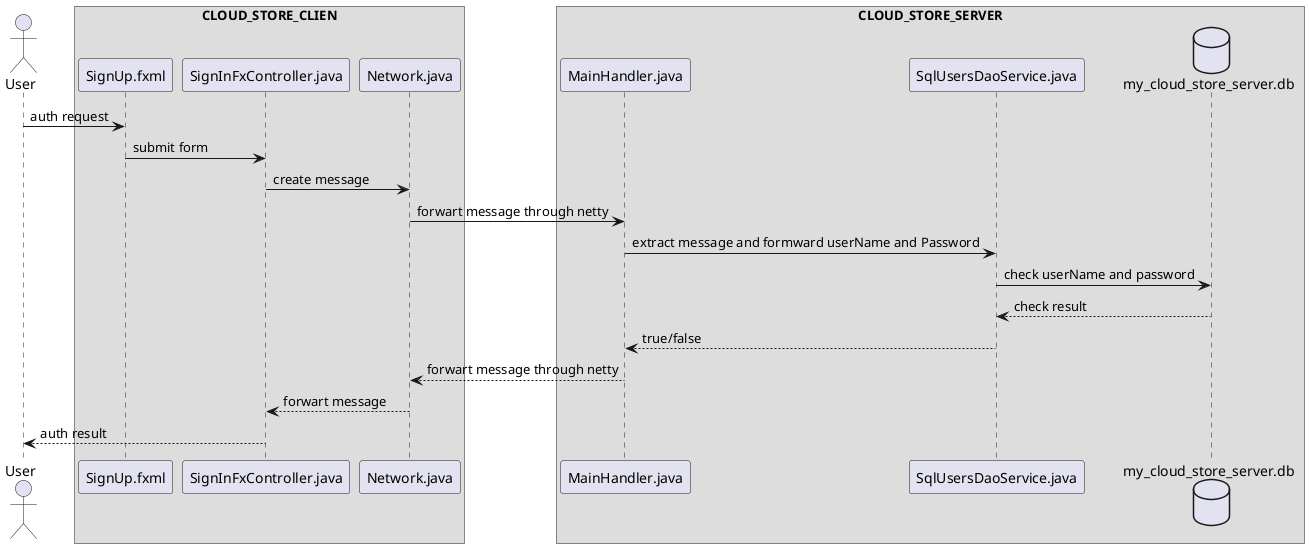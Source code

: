 @startuml
actor User
box CLOUD_STORE_CLIEN
    participant SignUp.fxml
    participant SignInFxController.java   
    participant Network.java
end box

box CLOUD_STORE_SERVER
    participant MainHandler.java
    participant SqlUsersDaoService.java
    database my_cloud_store_server.db
end box

User -> SignUp.fxml: auth request
SignUp.fxml -> SignInFxController.java: submit form
SignInFxController.java -> Network.java: create message
Network.java -> MainHandler.java: forwart message through netty
MainHandler.java -> SqlUsersDaoService.java: extract message and formward userName and Password
SqlUsersDaoService.java -> my_cloud_store_server.db: check userName and password
my_cloud_store_server.db --> SqlUsersDaoService.java: check result
SqlUsersDaoService.java --> MainHandler.java: true/false
MainHandler.java --> Network.java: forwart message through netty
Network.java --> SignInFxController.java: forwart message
SignInFxController.java --> User: auth result
@enduml